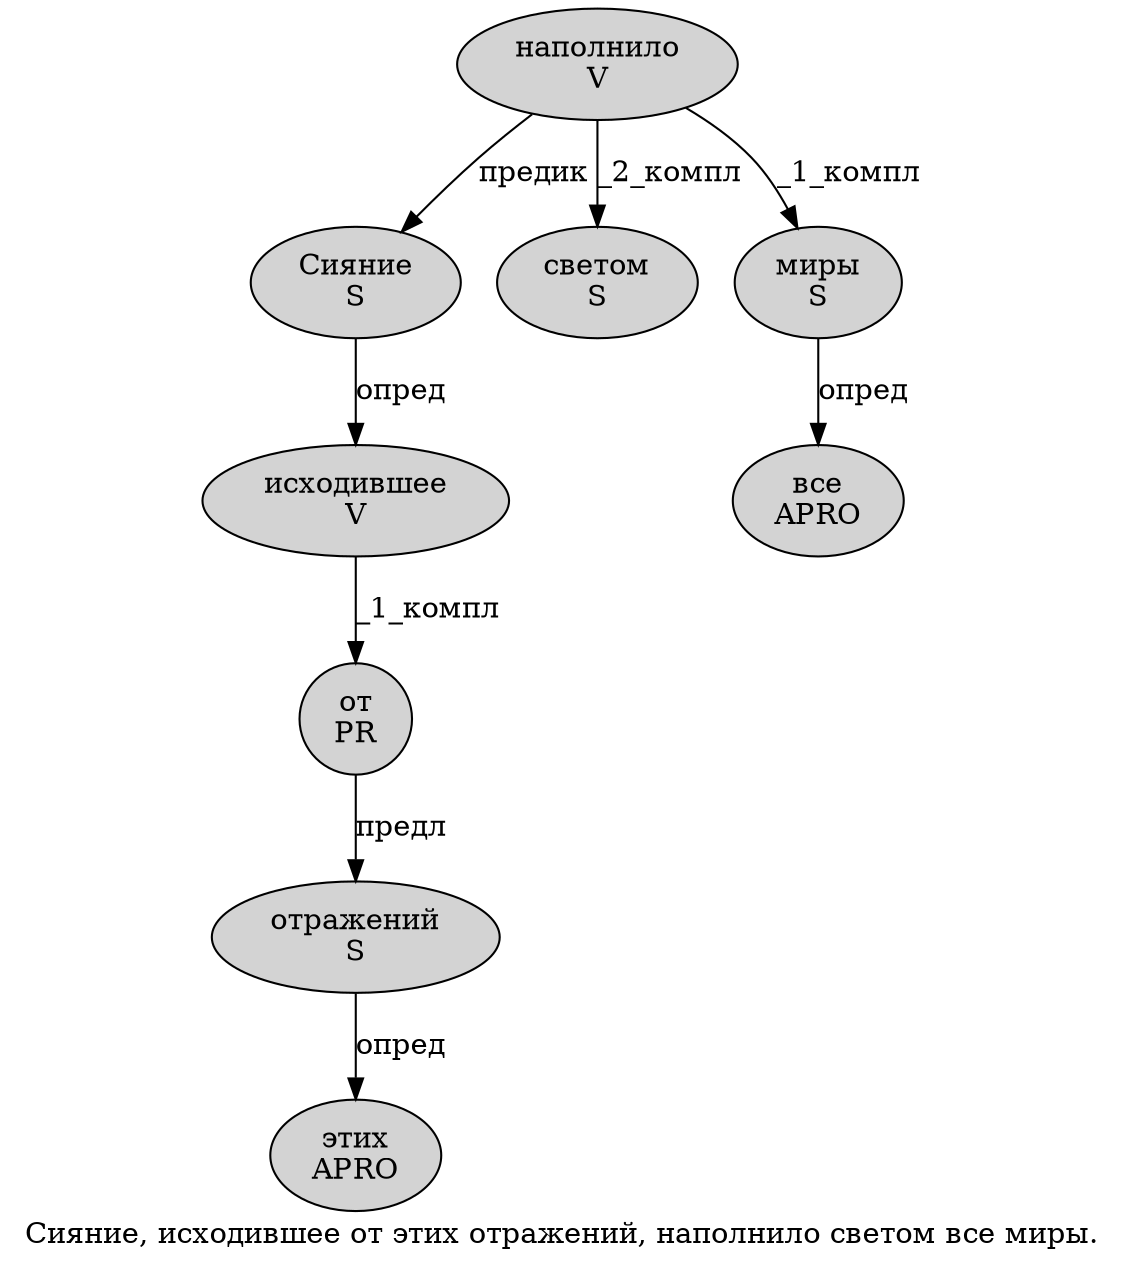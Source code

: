 digraph SENTENCE_621 {
	graph [label="Сияние, исходившее от этих отражений, наполнило светом все миры."]
	node [style=filled]
		0 [label="Сияние
S" color="" fillcolor=lightgray penwidth=1 shape=ellipse]
		2 [label="исходившее
V" color="" fillcolor=lightgray penwidth=1 shape=ellipse]
		3 [label="от
PR" color="" fillcolor=lightgray penwidth=1 shape=ellipse]
		4 [label="этих
APRO" color="" fillcolor=lightgray penwidth=1 shape=ellipse]
		5 [label="отражений
S" color="" fillcolor=lightgray penwidth=1 shape=ellipse]
		7 [label="наполнило
V" color="" fillcolor=lightgray penwidth=1 shape=ellipse]
		8 [label="светом
S" color="" fillcolor=lightgray penwidth=1 shape=ellipse]
		9 [label="все
APRO" color="" fillcolor=lightgray penwidth=1 shape=ellipse]
		10 [label="миры
S" color="" fillcolor=lightgray penwidth=1 shape=ellipse]
			5 -> 4 [label="опред"]
			10 -> 9 [label="опред"]
			7 -> 0 [label="предик"]
			7 -> 8 [label="_2_компл"]
			7 -> 10 [label="_1_компл"]
			0 -> 2 [label="опред"]
			2 -> 3 [label="_1_компл"]
			3 -> 5 [label="предл"]
}